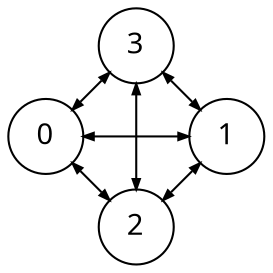 digraph {
    node [shape=circle, fontname="Operator Mono"];
    edge [arrowsize=0.5];
    layout=neato;
    normalize=true;

    0 [label="0"];
    1 [label="1"];
    2 [label="2"];
    3 [label="3"];

    0 -> 1 [dir="both"];
    0 -> 2 [dir="both"];
    0 -> 3 [dir="both"];
    1 -> 2 [dir="both"];
    1 -> 3 [dir="both"];
    2 -> 3 [dir="both"];
}